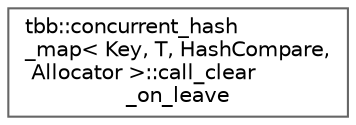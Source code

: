 digraph "类继承关系图"
{
 // LATEX_PDF_SIZE
  bgcolor="transparent";
  edge [fontname=Helvetica,fontsize=10,labelfontname=Helvetica,labelfontsize=10];
  node [fontname=Helvetica,fontsize=10,shape=box,height=0.2,width=0.4];
  rankdir="LR";
  Node0 [id="Node000000",label="tbb::concurrent_hash\l_map\< Key, T, HashCompare,\l Allocator \>::call_clear\l_on_leave",height=0.2,width=0.4,color="grey40", fillcolor="white", style="filled",URL="$structtbb_1_1concurrent__hash__map_1_1call__clear__on__leave.html",tooltip=" "];
}
